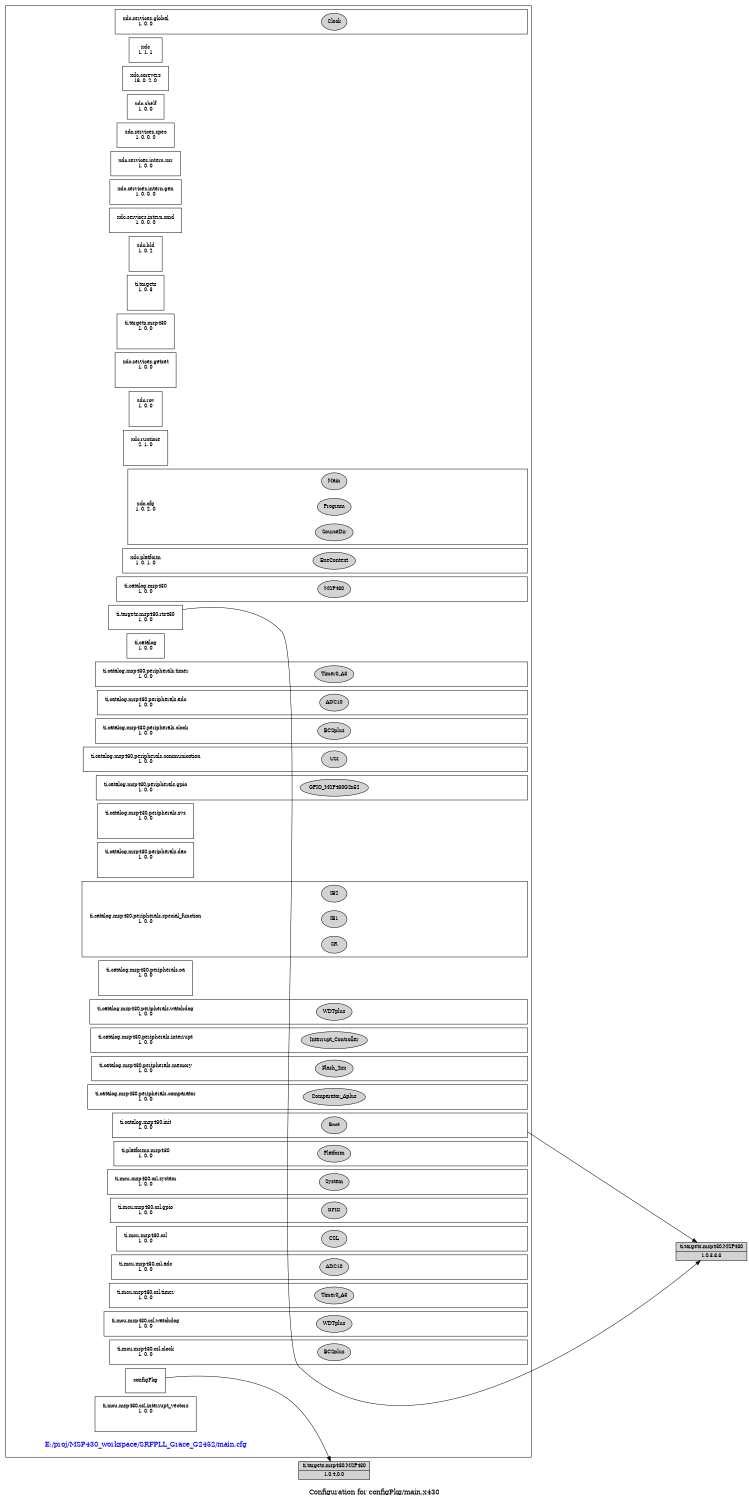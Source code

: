 digraph configuration {
    size="7.5,10";
    rankdir=LR;
    ranksep=".50 equally";
    concentrate=true;
    compound=true;
    label="\nConfiguration for configPkg/main.x430"
  node [font=Helvetica, fontsize=14, fontcolor=black];  subgraph cluster0 {label=""; __cfg [label="E:/proj/MSP430_workspace/SRFPLL_Grace_G2452/main.cfg", color=white, fontcolor=blue];
    node [font=Helvetica, fontsize=10];    subgraph cluster1 {
        label="";
        xdc_services_global__top [shape=box,label="xdc.services.global\n1, 0, 0", color=white];
        xdc_services_global__bot [shape=point,label="", style=invis];
        xdc_services_global_Clock [style=filled,fillcolor=lightgray, label="Clock"];
        xdc_services_global__top -> xdc_services_global_Clock[style=invis];
        xdc_services_global_Clock -> xdc_services_global__bot[style=invis];
    }
    subgraph cluster2 {
        label="";
        xdc__top [shape=box,label="xdc\n1, 1, 1", color=white];
    }
    subgraph cluster3 {
        label="";
        xdc_corevers__top [shape=box,label="xdc.corevers\n16, 0, 2, 0", color=white];
    }
    subgraph cluster4 {
        label="";
        xdc_shelf__top [shape=box,label="xdc.shelf\n1, 0, 0", color=white];
    }
    subgraph cluster5 {
        label="";
        xdc_services_spec__top [shape=box,label="xdc.services.spec\n1, 0, 0, 0", color=white];
    }
    subgraph cluster6 {
        label="";
        xdc_services_intern_xsr__top [shape=box,label="xdc.services.intern.xsr\n1, 0, 0", color=white];
    }
    subgraph cluster7 {
        label="";
        xdc_services_intern_gen__top [shape=box,label="xdc.services.intern.gen\n1, 0, 0, 0", color=white];
    }
    subgraph cluster8 {
        label="";
        xdc_services_intern_cmd__top [shape=box,label="xdc.services.intern.cmd\n1, 0, 0, 0", color=white];
    }
    subgraph cluster9 {
        label="";
        xdc_bld__top [shape=box,label="xdc.bld\n1, 0, 2", color=white];
        xdc_bld__bot [shape=point,label="", style=invis];
    }
    subgraph cluster10 {
        label="";
        ti_targets__top [shape=box,label="ti.targets\n1, 0, 3", color=white];
        ti_targets__bot [shape=point,label="", style=invis];
    }
    subgraph cluster11 {
        label="";
        ti_targets_msp430__top [shape=box,label="ti.targets.msp430\n1, 0, 0", color=white];
        ti_targets_msp430__bot [shape=point,label="", style=invis];
    }
    subgraph cluster12 {
        label="";
        xdc_services_getset__top [shape=box,label="xdc.services.getset\n1, 0, 0", color=white];
        xdc_services_getset__bot [shape=point,label="", style=invis];
    }
    subgraph cluster13 {
        label="";
        xdc_rov__top [shape=box,label="xdc.rov\n1, 0, 0", color=white];
        xdc_rov__bot [shape=point,label="", style=invis];
    }
    subgraph cluster14 {
        label="";
        xdc_runtime__top [shape=box,label="xdc.runtime\n2, 1, 0", color=white];
        xdc_runtime__bot [shape=point,label="", style=invis];
    }
    subgraph cluster15 {
        label="";
        ti_targets_msp430_rts430__top [shape=box,label="ti.targets.msp430.rts430\n1, 0, 0", color=white];
    }
    subgraph cluster16 {
        label="";
        xdc_cfg__top [shape=box,label="xdc.cfg\n1, 0, 2, 0", color=white];
        xdc_cfg__bot [shape=point,label="", style=invis];
        xdc_cfg_Program [style=filled,fillcolor=lightgray, label="Program"];
        xdc_cfg__top -> xdc_cfg_Program[style=invis];
        xdc_cfg_Program -> xdc_cfg__bot[style=invis];
        xdc_cfg_Main [style=filled,fillcolor=lightgray, label="Main"];
        xdc_cfg__top -> xdc_cfg_Main[style=invis];
        xdc_cfg_Main -> xdc_cfg__bot[style=invis];
        xdc_cfg_SourceDir [style=filled,fillcolor=lightgray, label="SourceDir"];
        xdc_cfg__top -> xdc_cfg_SourceDir[style=invis];
        xdc_cfg_SourceDir -> xdc_cfg__bot[style=invis];
    }
    subgraph cluster17 {
        label="";
        xdc_platform__top [shape=box,label="xdc.platform\n1, 0, 1, 0", color=white];
        xdc_platform__bot [shape=point,label="", style=invis];
        xdc_platform_ExeContext [style=filled,fillcolor=lightgray, label="ExeContext"];
        xdc_platform__top -> xdc_platform_ExeContext[style=invis];
        xdc_platform_ExeContext -> xdc_platform__bot[style=invis];
    }
    subgraph cluster18 {
        label="";
        ti_catalog_msp430__top [shape=box,label="ti.catalog.msp430\n1, 0, 0", color=white];
        ti_catalog_msp430__bot [shape=point,label="", style=invis];
        ti_catalog_msp430_MSP430 [style=filled,fillcolor=lightgray, label="MSP430"];
        ti_catalog_msp430__top -> ti_catalog_msp430_MSP430[style=invis];
        ti_catalog_msp430_MSP430 -> ti_catalog_msp430__bot[style=invis];
    }
    subgraph cluster19 {
        label="";
        ti_catalog__top [shape=box,label="ti.catalog\n1, 0, 0", color=white];
    }
    subgraph cluster20 {
        label="";
        ti_catalog_msp430_peripherals_timer__top [shape=box,label="ti.catalog.msp430.peripherals.timer\n1, 0, 0", color=white];
        ti_catalog_msp430_peripherals_timer__bot [shape=point,label="", style=invis];
        ti_catalog_msp430_peripherals_timer_Timer0_A3 [style=filled,fillcolor=lightgray, label="Timer0_A3"];
        ti_catalog_msp430_peripherals_timer__top -> ti_catalog_msp430_peripherals_timer_Timer0_A3[style=invis];
        ti_catalog_msp430_peripherals_timer_Timer0_A3 -> ti_catalog_msp430_peripherals_timer__bot[style=invis];
    }
    subgraph cluster21 {
        label="";
        ti_catalog_msp430_peripherals_adc__top [shape=box,label="ti.catalog.msp430.peripherals.adc\n1, 0, 0", color=white];
        ti_catalog_msp430_peripherals_adc__bot [shape=point,label="", style=invis];
        ti_catalog_msp430_peripherals_adc_ADC10 [style=filled,fillcolor=lightgray, label="ADC10"];
        ti_catalog_msp430_peripherals_adc__top -> ti_catalog_msp430_peripherals_adc_ADC10[style=invis];
        ti_catalog_msp430_peripherals_adc_ADC10 -> ti_catalog_msp430_peripherals_adc__bot[style=invis];
    }
    subgraph cluster22 {
        label="";
        ti_catalog_msp430_peripherals_clock__top [shape=box,label="ti.catalog.msp430.peripherals.clock\n1, 0, 0", color=white];
        ti_catalog_msp430_peripherals_clock__bot [shape=point,label="", style=invis];
        ti_catalog_msp430_peripherals_clock_BCSplus [style=filled,fillcolor=lightgray, label="BCSplus"];
        ti_catalog_msp430_peripherals_clock__top -> ti_catalog_msp430_peripherals_clock_BCSplus[style=invis];
        ti_catalog_msp430_peripherals_clock_BCSplus -> ti_catalog_msp430_peripherals_clock__bot[style=invis];
    }
    subgraph cluster23 {
        label="";
        ti_catalog_msp430_peripherals_communication__top [shape=box,label="ti.catalog.msp430.peripherals.communication\n1, 0, 0", color=white];
        ti_catalog_msp430_peripherals_communication__bot [shape=point,label="", style=invis];
        ti_catalog_msp430_peripherals_communication_USI [style=filled,fillcolor=lightgray, label="USI"];
        ti_catalog_msp430_peripherals_communication__top -> ti_catalog_msp430_peripherals_communication_USI[style=invis];
        ti_catalog_msp430_peripherals_communication_USI -> ti_catalog_msp430_peripherals_communication__bot[style=invis];
    }
    subgraph cluster24 {
        label="";
        ti_catalog_msp430_peripherals_gpio__top [shape=box,label="ti.catalog.msp430.peripherals.gpio\n1, 0, 0", color=white];
        ti_catalog_msp430_peripherals_gpio__bot [shape=point,label="", style=invis];
        ti_catalog_msp430_peripherals_gpio_GPIO_MSP430G2x52 [style=filled,fillcolor=lightgray, label="GPIO_MSP430G2x52"];
        ti_catalog_msp430_peripherals_gpio__top -> ti_catalog_msp430_peripherals_gpio_GPIO_MSP430G2x52[style=invis];
        ti_catalog_msp430_peripherals_gpio_GPIO_MSP430G2x52 -> ti_catalog_msp430_peripherals_gpio__bot[style=invis];
    }
    subgraph cluster25 {
        label="";
        ti_catalog_msp430_peripherals_svs__top [shape=box,label="ti.catalog.msp430.peripherals.svs\n1, 0, 0", color=white];
        ti_catalog_msp430_peripherals_svs__bot [shape=point,label="", style=invis];
    }
    subgraph cluster26 {
        label="";
        ti_catalog_msp430_peripherals_dac__top [shape=box,label="ti.catalog.msp430.peripherals.dac\n1, 0, 0", color=white];
        ti_catalog_msp430_peripherals_dac__bot [shape=point,label="", style=invis];
    }
    subgraph cluster27 {
        label="";
        ti_catalog_msp430_peripherals_special_function__top [shape=box,label="ti.catalog.msp430.peripherals.special_function\n1, 0, 0", color=white];
        ti_catalog_msp430_peripherals_special_function__bot [shape=point,label="", style=invis];
        ti_catalog_msp430_peripherals_special_function_IE1 [style=filled,fillcolor=lightgray, label="IE1"];
        ti_catalog_msp430_peripherals_special_function__top -> ti_catalog_msp430_peripherals_special_function_IE1[style=invis];
        ti_catalog_msp430_peripherals_special_function_IE1 -> ti_catalog_msp430_peripherals_special_function__bot[style=invis];
        ti_catalog_msp430_peripherals_special_function_IE2 [style=filled,fillcolor=lightgray, label="IE2"];
        ti_catalog_msp430_peripherals_special_function__top -> ti_catalog_msp430_peripherals_special_function_IE2[style=invis];
        ti_catalog_msp430_peripherals_special_function_IE2 -> ti_catalog_msp430_peripherals_special_function__bot[style=invis];
        ti_catalog_msp430_peripherals_special_function_SR [style=filled,fillcolor=lightgray, label="SR"];
        ti_catalog_msp430_peripherals_special_function__top -> ti_catalog_msp430_peripherals_special_function_SR[style=invis];
        ti_catalog_msp430_peripherals_special_function_SR -> ti_catalog_msp430_peripherals_special_function__bot[style=invis];
    }
    subgraph cluster28 {
        label="";
        ti_catalog_msp430_peripherals_oa__top [shape=box,label="ti.catalog.msp430.peripherals.oa\n1, 0, 0", color=white];
        ti_catalog_msp430_peripherals_oa__bot [shape=point,label="", style=invis];
    }
    subgraph cluster29 {
        label="";
        ti_catalog_msp430_peripherals_watchdog__top [shape=box,label="ti.catalog.msp430.peripherals.watchdog\n1, 0, 0", color=white];
        ti_catalog_msp430_peripherals_watchdog__bot [shape=point,label="", style=invis];
        ti_catalog_msp430_peripherals_watchdog_WDTplus [style=filled,fillcolor=lightgray, label="WDTplus"];
        ti_catalog_msp430_peripherals_watchdog__top -> ti_catalog_msp430_peripherals_watchdog_WDTplus[style=invis];
        ti_catalog_msp430_peripherals_watchdog_WDTplus -> ti_catalog_msp430_peripherals_watchdog__bot[style=invis];
    }
    subgraph cluster30 {
        label="";
        ti_catalog_msp430_peripherals_interrupt__top [shape=box,label="ti.catalog.msp430.peripherals.interrupt\n1, 0, 0", color=white];
        ti_catalog_msp430_peripherals_interrupt__bot [shape=point,label="", style=invis];
        ti_catalog_msp430_peripherals_interrupt_Interrupt_Controller [style=filled,fillcolor=lightgray, label="Interrupt_Controller"];
        ti_catalog_msp430_peripherals_interrupt__top -> ti_catalog_msp430_peripherals_interrupt_Interrupt_Controller[style=invis];
        ti_catalog_msp430_peripherals_interrupt_Interrupt_Controller -> ti_catalog_msp430_peripherals_interrupt__bot[style=invis];
    }
    subgraph cluster31 {
        label="";
        ti_catalog_msp430_peripherals_memory__top [shape=box,label="ti.catalog.msp430.peripherals.memory\n1, 0, 0", color=white];
        ti_catalog_msp430_peripherals_memory__bot [shape=point,label="", style=invis];
        ti_catalog_msp430_peripherals_memory_Flash_2xx [style=filled,fillcolor=lightgray, label="Flash_2xx"];
        ti_catalog_msp430_peripherals_memory__top -> ti_catalog_msp430_peripherals_memory_Flash_2xx[style=invis];
        ti_catalog_msp430_peripherals_memory_Flash_2xx -> ti_catalog_msp430_peripherals_memory__bot[style=invis];
    }
    subgraph cluster32 {
        label="";
        ti_catalog_msp430_peripherals_comparator__top [shape=box,label="ti.catalog.msp430.peripherals.comparator\n1, 0, 0", color=white];
        ti_catalog_msp430_peripherals_comparator__bot [shape=point,label="", style=invis];
        ti_catalog_msp430_peripherals_comparator_Comparator_Aplus [style=filled,fillcolor=lightgray, label="Comparator_Aplus"];
        ti_catalog_msp430_peripherals_comparator__top -> ti_catalog_msp430_peripherals_comparator_Comparator_Aplus[style=invis];
        ti_catalog_msp430_peripherals_comparator_Comparator_Aplus -> ti_catalog_msp430_peripherals_comparator__bot[style=invis];
    }
    subgraph cluster33 {
        label="";
        ti_catalog_msp430_init__top [shape=box,label="ti.catalog.msp430.init\n1, 0, 0", color=white];
        ti_catalog_msp430_init__bot [shape=point,label="", style=invis];
        ti_catalog_msp430_init_Boot [style=filled,fillcolor=lightgray, label="Boot"];
        ti_catalog_msp430_init__top -> ti_catalog_msp430_init_Boot[style=invis];
        ti_catalog_msp430_init_Boot -> ti_catalog_msp430_init__bot[style=invis];
    }
    subgraph cluster34 {
        label="";
        ti_platforms_msp430__top [shape=box,label="ti.platforms.msp430\n1, 0, 0", color=white];
        ti_platforms_msp430__bot [shape=point,label="", style=invis];
        ti_platforms_msp430_Platform [style=filled,fillcolor=lightgray, label="Platform"];
        ti_platforms_msp430__top -> ti_platforms_msp430_Platform[style=invis];
        ti_platforms_msp430_Platform -> ti_platforms_msp430__bot[style=invis];
    }
    subgraph cluster35 {
        label="";
        ti_mcu_msp430_csl_system__top [shape=box,label="ti.mcu.msp430.csl.system\n1, 0, 0", color=white];
        ti_mcu_msp430_csl_system__bot [shape=point,label="", style=invis];
        ti_mcu_msp430_csl_system_System [style=filled,fillcolor=lightgray, label="System"];
        ti_mcu_msp430_csl_system__top -> ti_mcu_msp430_csl_system_System[style=invis];
        ti_mcu_msp430_csl_system_System -> ti_mcu_msp430_csl_system__bot[style=invis];
    }
    subgraph cluster36 {
        label="";
        ti_mcu_msp430_csl_gpio__top [shape=box,label="ti.mcu.msp430.csl.gpio\n1, 0, 0", color=white];
        ti_mcu_msp430_csl_gpio__bot [shape=point,label="", style=invis];
        ti_mcu_msp430_csl_gpio_GPIO [style=filled,fillcolor=lightgray, label="GPIO"];
        ti_mcu_msp430_csl_gpio__top -> ti_mcu_msp430_csl_gpio_GPIO[style=invis];
        ti_mcu_msp430_csl_gpio_GPIO -> ti_mcu_msp430_csl_gpio__bot[style=invis];
    }
    subgraph cluster37 {
        label="";
        ti_mcu_msp430_csl__top [shape=box,label="ti.mcu.msp430.csl\n1, 0, 0", color=white];
        ti_mcu_msp430_csl__bot [shape=point,label="", style=invis];
        ti_mcu_msp430_csl_CSL [style=filled,fillcolor=lightgray, label="CSL"];
        ti_mcu_msp430_csl__top -> ti_mcu_msp430_csl_CSL[style=invis];
        ti_mcu_msp430_csl_CSL -> ti_mcu_msp430_csl__bot[style=invis];
    }
    subgraph cluster38 {
        label="";
        ti_mcu_msp430_csl_adc__top [shape=box,label="ti.mcu.msp430.csl.adc\n1, 0, 0", color=white];
        ti_mcu_msp430_csl_adc__bot [shape=point,label="", style=invis];
        ti_mcu_msp430_csl_adc_ADC10 [style=filled,fillcolor=lightgray, label="ADC10"];
        ti_mcu_msp430_csl_adc__top -> ti_mcu_msp430_csl_adc_ADC10[style=invis];
        ti_mcu_msp430_csl_adc_ADC10 -> ti_mcu_msp430_csl_adc__bot[style=invis];
    }
    subgraph cluster39 {
        label="";
        ti_mcu_msp430_csl_timer__top [shape=box,label="ti.mcu.msp430.csl.timer\n1, 0, 0", color=white];
        ti_mcu_msp430_csl_timer__bot [shape=point,label="", style=invis];
        ti_mcu_msp430_csl_timer_Timer0_A3 [style=filled,fillcolor=lightgray, label="Timer0_A3"];
        ti_mcu_msp430_csl_timer__top -> ti_mcu_msp430_csl_timer_Timer0_A3[style=invis];
        ti_mcu_msp430_csl_timer_Timer0_A3 -> ti_mcu_msp430_csl_timer__bot[style=invis];
    }
    subgraph cluster40 {
        label="";
        ti_mcu_msp430_csl_watchdog__top [shape=box,label="ti.mcu.msp430.csl.watchdog\n1, 0, 0", color=white];
        ti_mcu_msp430_csl_watchdog__bot [shape=point,label="", style=invis];
        ti_mcu_msp430_csl_watchdog_WDTplus [style=filled,fillcolor=lightgray, label="WDTplus"];
        ti_mcu_msp430_csl_watchdog__top -> ti_mcu_msp430_csl_watchdog_WDTplus[style=invis];
        ti_mcu_msp430_csl_watchdog_WDTplus -> ti_mcu_msp430_csl_watchdog__bot[style=invis];
    }
    subgraph cluster41 {
        label="";
        ti_mcu_msp430_csl_clock__top [shape=box,label="ti.mcu.msp430.csl.clock\n1, 0, 0", color=white];
        ti_mcu_msp430_csl_clock__bot [shape=point,label="", style=invis];
        ti_mcu_msp430_csl_clock_BCSplus [style=filled,fillcolor=lightgray, label="BCSplus"];
        ti_mcu_msp430_csl_clock__top -> ti_mcu_msp430_csl_clock_BCSplus[style=invis];
        ti_mcu_msp430_csl_clock_BCSplus -> ti_mcu_msp430_csl_clock__bot[style=invis];
    }
    subgraph cluster42 {
        label="";
        configPkg__top [shape=box,label="configPkg\n", color=white];
    }
    subgraph cluster43 {
        label="";
        ti_mcu_msp430_csl_interrupt_vectors__top [shape=box,label="ti.mcu.msp430.csl.interrupt_vectors\n1, 0, 0", color=white];
        ti_mcu_msp430_csl_interrupt_vectors__bot [shape=point,label="", style=invis];
    }
  }
  node [font=Helvetica, fontsize=10];
    ti_targets_msp430_MSP430__1_0_3__3_3 [shape=record,label="ti.targets.msp430.MSP430|1,0,3.3,3",style=filled, fillcolor=lightgrey];
    ti_targets_msp430_rts430__top -> ti_targets_msp430_MSP430__1_0_3__3_3 [ltail=cluster15];
    ti_targets_msp430_MSP430__1_0_3__3_3 [shape=record,label="ti.targets.msp430.MSP430|1,0,3.3,3",style=filled, fillcolor=lightgrey];
    ti_catalog_msp430_init__bot -> ti_targets_msp430_MSP430__1_0_3__3_3 [ltail=cluster33];
    ti_targets_msp430_MSP430__1_0_4__0_0 [shape=record,label="ti.targets.msp430.MSP430|1,0,4.0,0",style=filled, fillcolor=lightgrey];
    configPkg__top -> ti_targets_msp430_MSP430__1_0_4__0_0 [ltail=cluster42];
}
